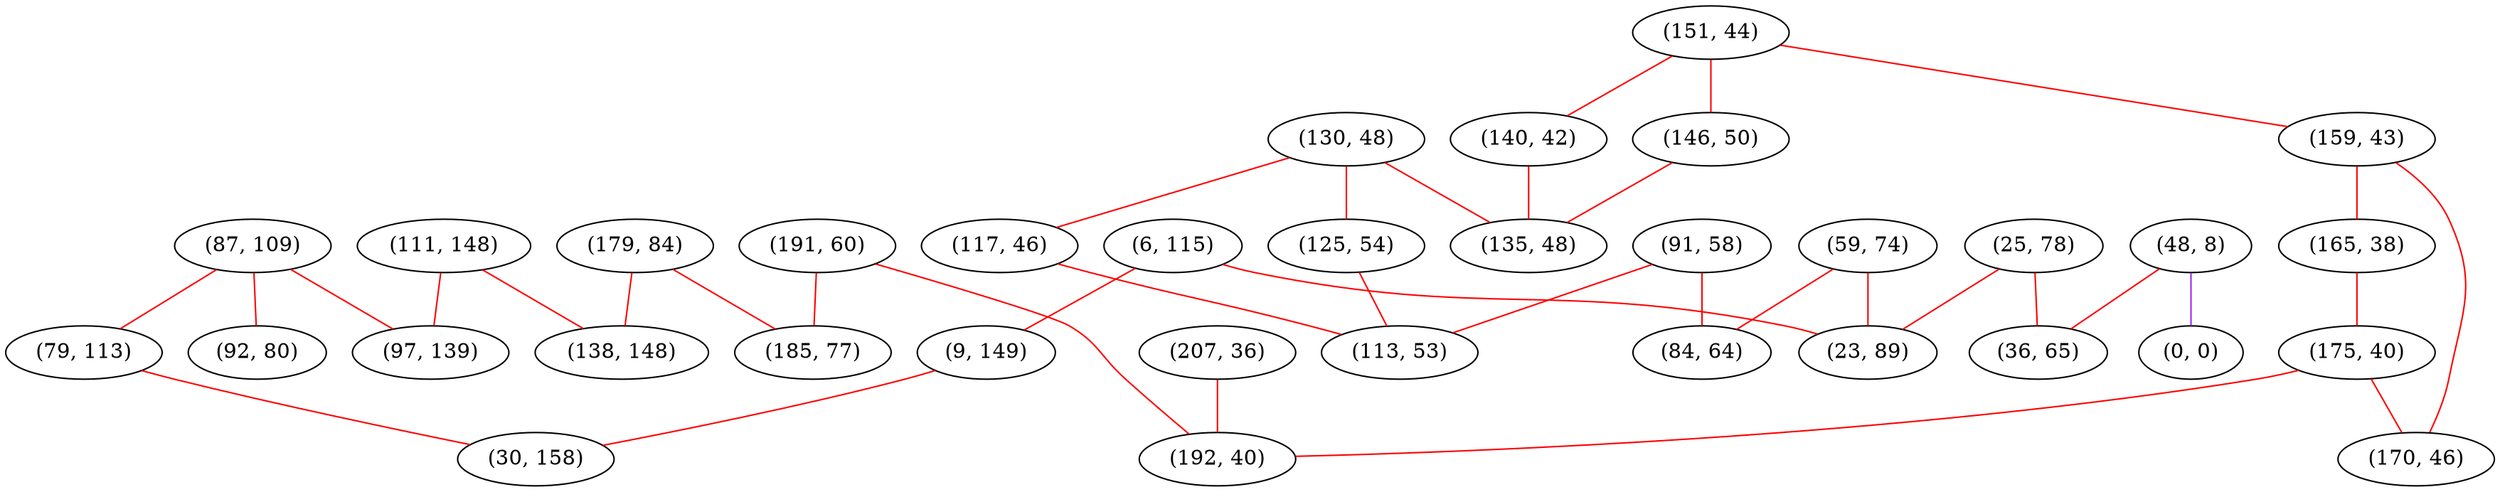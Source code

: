 graph "" {
"(6, 115)";
"(48, 8)";
"(59, 74)";
"(25, 78)";
"(87, 109)";
"(36, 65)";
"(191, 60)";
"(130, 48)";
"(91, 58)";
"(9, 149)";
"(84, 64)";
"(125, 54)";
"(151, 44)";
"(159, 43)";
"(179, 84)";
"(79, 113)";
"(117, 46)";
"(0, 0)";
"(92, 80)";
"(165, 38)";
"(185, 77)";
"(175, 40)";
"(146, 50)";
"(207, 36)";
"(140, 42)";
"(192, 40)";
"(111, 148)";
"(113, 53)";
"(170, 46)";
"(135, 48)";
"(138, 148)";
"(30, 158)";
"(97, 139)";
"(23, 89)";
"(6, 115)" -- "(9, 149)"  [color=red, key=0, weight=1];
"(6, 115)" -- "(23, 89)"  [color=red, key=0, weight=1];
"(48, 8)" -- "(0, 0)"  [color=purple, key=0, weight=4];
"(48, 8)" -- "(36, 65)"  [color=red, key=0, weight=1];
"(59, 74)" -- "(84, 64)"  [color=red, key=0, weight=1];
"(59, 74)" -- "(23, 89)"  [color=red, key=0, weight=1];
"(25, 78)" -- "(36, 65)"  [color=red, key=0, weight=1];
"(25, 78)" -- "(23, 89)"  [color=red, key=0, weight=1];
"(87, 109)" -- "(97, 139)"  [color=red, key=0, weight=1];
"(87, 109)" -- "(92, 80)"  [color=red, key=0, weight=1];
"(87, 109)" -- "(79, 113)"  [color=red, key=0, weight=1];
"(191, 60)" -- "(185, 77)"  [color=red, key=0, weight=1];
"(191, 60)" -- "(192, 40)"  [color=red, key=0, weight=1];
"(130, 48)" -- "(125, 54)"  [color=red, key=0, weight=1];
"(130, 48)" -- "(117, 46)"  [color=red, key=0, weight=1];
"(130, 48)" -- "(135, 48)"  [color=red, key=0, weight=1];
"(91, 58)" -- "(113, 53)"  [color=red, key=0, weight=1];
"(91, 58)" -- "(84, 64)"  [color=red, key=0, weight=1];
"(9, 149)" -- "(30, 158)"  [color=red, key=0, weight=1];
"(125, 54)" -- "(113, 53)"  [color=red, key=0, weight=1];
"(151, 44)" -- "(159, 43)"  [color=red, key=0, weight=1];
"(151, 44)" -- "(140, 42)"  [color=red, key=0, weight=1];
"(151, 44)" -- "(146, 50)"  [color=red, key=0, weight=1];
"(159, 43)" -- "(165, 38)"  [color=red, key=0, weight=1];
"(159, 43)" -- "(170, 46)"  [color=red, key=0, weight=1];
"(179, 84)" -- "(185, 77)"  [color=red, key=0, weight=1];
"(179, 84)" -- "(138, 148)"  [color=red, key=0, weight=1];
"(79, 113)" -- "(30, 158)"  [color=red, key=0, weight=1];
"(117, 46)" -- "(113, 53)"  [color=red, key=0, weight=1];
"(165, 38)" -- "(175, 40)"  [color=red, key=0, weight=1];
"(175, 40)" -- "(192, 40)"  [color=red, key=0, weight=1];
"(175, 40)" -- "(170, 46)"  [color=red, key=0, weight=1];
"(146, 50)" -- "(135, 48)"  [color=red, key=0, weight=1];
"(207, 36)" -- "(192, 40)"  [color=red, key=0, weight=1];
"(140, 42)" -- "(135, 48)"  [color=red, key=0, weight=1];
"(111, 148)" -- "(97, 139)"  [color=red, key=0, weight=1];
"(111, 148)" -- "(138, 148)"  [color=red, key=0, weight=1];
}
